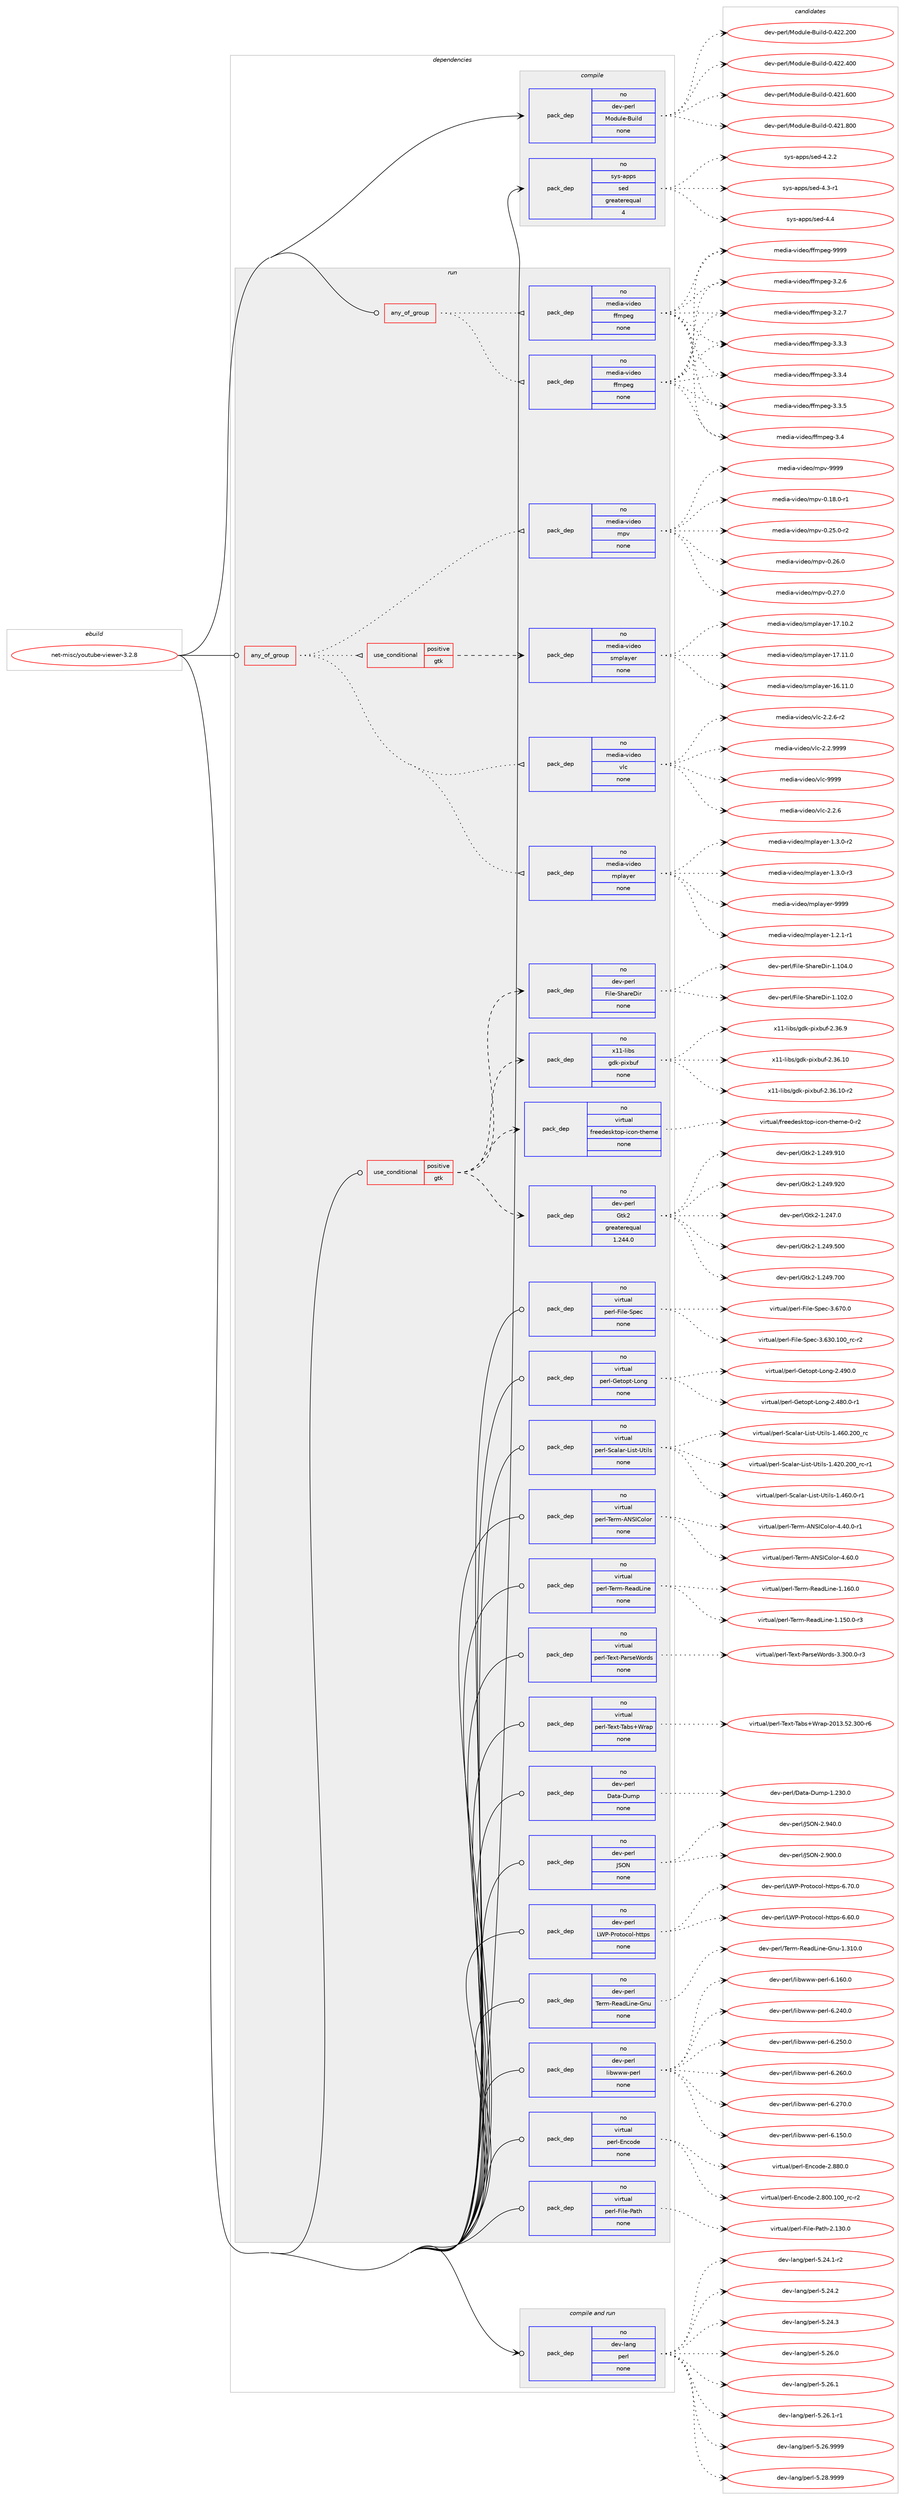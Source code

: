 digraph prolog {

# *************
# Graph options
# *************

newrank=true;
concentrate=true;
compound=true;
graph [rankdir=LR,fontname=Helvetica,fontsize=10,ranksep=1.5];#, ranksep=2.5, nodesep=0.2];
edge  [arrowhead=vee];
node  [fontname=Helvetica,fontsize=10];

# **********
# The ebuild
# **********

subgraph cluster_leftcol {
color=gray;
rank=same;
label=<<i>ebuild</i>>;
id [label="net-misc/youtube-viewer-3.2.8", color=red, width=4, href="../net-misc/youtube-viewer-3.2.8.svg"];
}

# ****************
# The dependencies
# ****************

subgraph cluster_midcol {
color=gray;
label=<<i>dependencies</i>>;
subgraph cluster_compile {
fillcolor="#eeeeee";
style=filled;
label=<<i>compile</i>>;
subgraph pack318049 {
dependency432390 [label=<<TABLE BORDER="0" CELLBORDER="1" CELLSPACING="0" CELLPADDING="4" WIDTH="220"><TR><TD ROWSPAN="6" CELLPADDING="30">pack_dep</TD></TR><TR><TD WIDTH="110">no</TD></TR><TR><TD>dev-perl</TD></TR><TR><TD>Module-Build</TD></TR><TR><TD>none</TD></TR><TR><TD></TD></TR></TABLE>>, shape=none, color=blue];
}
id:e -> dependency432390:w [weight=20,style="solid",arrowhead="vee"];
subgraph pack318050 {
dependency432391 [label=<<TABLE BORDER="0" CELLBORDER="1" CELLSPACING="0" CELLPADDING="4" WIDTH="220"><TR><TD ROWSPAN="6" CELLPADDING="30">pack_dep</TD></TR><TR><TD WIDTH="110">no</TD></TR><TR><TD>sys-apps</TD></TR><TR><TD>sed</TD></TR><TR><TD>greaterequal</TD></TR><TR><TD>4</TD></TR></TABLE>>, shape=none, color=blue];
}
id:e -> dependency432391:w [weight=20,style="solid",arrowhead="vee"];
}
subgraph cluster_compileandrun {
fillcolor="#eeeeee";
style=filled;
label=<<i>compile and run</i>>;
subgraph pack318051 {
dependency432392 [label=<<TABLE BORDER="0" CELLBORDER="1" CELLSPACING="0" CELLPADDING="4" WIDTH="220"><TR><TD ROWSPAN="6" CELLPADDING="30">pack_dep</TD></TR><TR><TD WIDTH="110">no</TD></TR><TR><TD>dev-lang</TD></TR><TR><TD>perl</TD></TR><TR><TD>none</TD></TR><TR><TD></TD></TR></TABLE>>, shape=none, color=blue];
}
id:e -> dependency432392:w [weight=20,style="solid",arrowhead="odotvee"];
}
subgraph cluster_run {
fillcolor="#eeeeee";
style=filled;
label=<<i>run</i>>;
subgraph any7194 {
dependency432393 [label=<<TABLE BORDER="0" CELLBORDER="1" CELLSPACING="0" CELLPADDING="4"><TR><TD CELLPADDING="10">any_of_group</TD></TR></TABLE>>, shape=none, color=red];subgraph pack318052 {
dependency432394 [label=<<TABLE BORDER="0" CELLBORDER="1" CELLSPACING="0" CELLPADDING="4" WIDTH="220"><TR><TD ROWSPAN="6" CELLPADDING="30">pack_dep</TD></TR><TR><TD WIDTH="110">no</TD></TR><TR><TD>media-video</TD></TR><TR><TD>ffmpeg</TD></TR><TR><TD>none</TD></TR><TR><TD></TD></TR></TABLE>>, shape=none, color=blue];
}
dependency432393:e -> dependency432394:w [weight=20,style="dotted",arrowhead="oinv"];
subgraph pack318053 {
dependency432395 [label=<<TABLE BORDER="0" CELLBORDER="1" CELLSPACING="0" CELLPADDING="4" WIDTH="220"><TR><TD ROWSPAN="6" CELLPADDING="30">pack_dep</TD></TR><TR><TD WIDTH="110">no</TD></TR><TR><TD>media-video</TD></TR><TR><TD>ffmpeg</TD></TR><TR><TD>none</TD></TR><TR><TD></TD></TR></TABLE>>, shape=none, color=blue];
}
dependency432393:e -> dependency432395:w [weight=20,style="dotted",arrowhead="oinv"];
}
id:e -> dependency432393:w [weight=20,style="solid",arrowhead="odot"];
subgraph any7195 {
dependency432396 [label=<<TABLE BORDER="0" CELLBORDER="1" CELLSPACING="0" CELLPADDING="4"><TR><TD CELLPADDING="10">any_of_group</TD></TR></TABLE>>, shape=none, color=red];subgraph pack318054 {
dependency432397 [label=<<TABLE BORDER="0" CELLBORDER="1" CELLSPACING="0" CELLPADDING="4" WIDTH="220"><TR><TD ROWSPAN="6" CELLPADDING="30">pack_dep</TD></TR><TR><TD WIDTH="110">no</TD></TR><TR><TD>media-video</TD></TR><TR><TD>mpv</TD></TR><TR><TD>none</TD></TR><TR><TD></TD></TR></TABLE>>, shape=none, color=blue];
}
dependency432396:e -> dependency432397:w [weight=20,style="dotted",arrowhead="oinv"];
subgraph pack318055 {
dependency432398 [label=<<TABLE BORDER="0" CELLBORDER="1" CELLSPACING="0" CELLPADDING="4" WIDTH="220"><TR><TD ROWSPAN="6" CELLPADDING="30">pack_dep</TD></TR><TR><TD WIDTH="110">no</TD></TR><TR><TD>media-video</TD></TR><TR><TD>mplayer</TD></TR><TR><TD>none</TD></TR><TR><TD></TD></TR></TABLE>>, shape=none, color=blue];
}
dependency432396:e -> dependency432398:w [weight=20,style="dotted",arrowhead="oinv"];
subgraph pack318056 {
dependency432399 [label=<<TABLE BORDER="0" CELLBORDER="1" CELLSPACING="0" CELLPADDING="4" WIDTH="220"><TR><TD ROWSPAN="6" CELLPADDING="30">pack_dep</TD></TR><TR><TD WIDTH="110">no</TD></TR><TR><TD>media-video</TD></TR><TR><TD>vlc</TD></TR><TR><TD>none</TD></TR><TR><TD></TD></TR></TABLE>>, shape=none, color=blue];
}
dependency432396:e -> dependency432399:w [weight=20,style="dotted",arrowhead="oinv"];
subgraph cond106916 {
dependency432400 [label=<<TABLE BORDER="0" CELLBORDER="1" CELLSPACING="0" CELLPADDING="4"><TR><TD ROWSPAN="3" CELLPADDING="10">use_conditional</TD></TR><TR><TD>positive</TD></TR><TR><TD>gtk</TD></TR></TABLE>>, shape=none, color=red];
subgraph pack318057 {
dependency432401 [label=<<TABLE BORDER="0" CELLBORDER="1" CELLSPACING="0" CELLPADDING="4" WIDTH="220"><TR><TD ROWSPAN="6" CELLPADDING="30">pack_dep</TD></TR><TR><TD WIDTH="110">no</TD></TR><TR><TD>media-video</TD></TR><TR><TD>smplayer</TD></TR><TR><TD>none</TD></TR><TR><TD></TD></TR></TABLE>>, shape=none, color=blue];
}
dependency432400:e -> dependency432401:w [weight=20,style="dashed",arrowhead="vee"];
}
dependency432396:e -> dependency432400:w [weight=20,style="dotted",arrowhead="oinv"];
}
id:e -> dependency432396:w [weight=20,style="solid",arrowhead="odot"];
subgraph cond106917 {
dependency432402 [label=<<TABLE BORDER="0" CELLBORDER="1" CELLSPACING="0" CELLPADDING="4"><TR><TD ROWSPAN="3" CELLPADDING="10">use_conditional</TD></TR><TR><TD>positive</TD></TR><TR><TD>gtk</TD></TR></TABLE>>, shape=none, color=red];
subgraph pack318058 {
dependency432403 [label=<<TABLE BORDER="0" CELLBORDER="1" CELLSPACING="0" CELLPADDING="4" WIDTH="220"><TR><TD ROWSPAN="6" CELLPADDING="30">pack_dep</TD></TR><TR><TD WIDTH="110">no</TD></TR><TR><TD>dev-perl</TD></TR><TR><TD>File-ShareDir</TD></TR><TR><TD>none</TD></TR><TR><TD></TD></TR></TABLE>>, shape=none, color=blue];
}
dependency432402:e -> dependency432403:w [weight=20,style="dashed",arrowhead="vee"];
subgraph pack318059 {
dependency432404 [label=<<TABLE BORDER="0" CELLBORDER="1" CELLSPACING="0" CELLPADDING="4" WIDTH="220"><TR><TD ROWSPAN="6" CELLPADDING="30">pack_dep</TD></TR><TR><TD WIDTH="110">no</TD></TR><TR><TD>dev-perl</TD></TR><TR><TD>Gtk2</TD></TR><TR><TD>greaterequal</TD></TR><TR><TD>1.244.0</TD></TR></TABLE>>, shape=none, color=blue];
}
dependency432402:e -> dependency432404:w [weight=20,style="dashed",arrowhead="vee"];
subgraph pack318060 {
dependency432405 [label=<<TABLE BORDER="0" CELLBORDER="1" CELLSPACING="0" CELLPADDING="4" WIDTH="220"><TR><TD ROWSPAN="6" CELLPADDING="30">pack_dep</TD></TR><TR><TD WIDTH="110">no</TD></TR><TR><TD>virtual</TD></TR><TR><TD>freedesktop-icon-theme</TD></TR><TR><TD>none</TD></TR><TR><TD></TD></TR></TABLE>>, shape=none, color=blue];
}
dependency432402:e -> dependency432405:w [weight=20,style="dashed",arrowhead="vee"];
subgraph pack318061 {
dependency432406 [label=<<TABLE BORDER="0" CELLBORDER="1" CELLSPACING="0" CELLPADDING="4" WIDTH="220"><TR><TD ROWSPAN="6" CELLPADDING="30">pack_dep</TD></TR><TR><TD WIDTH="110">no</TD></TR><TR><TD>x11-libs</TD></TR><TR><TD>gdk-pixbuf</TD></TR><TR><TD>none</TD></TR><TR><TD></TD></TR></TABLE>>, shape=none, color=blue];
}
dependency432402:e -> dependency432406:w [weight=20,style="dashed",arrowhead="vee"];
}
id:e -> dependency432402:w [weight=20,style="solid",arrowhead="odot"];
subgraph pack318062 {
dependency432407 [label=<<TABLE BORDER="0" CELLBORDER="1" CELLSPACING="0" CELLPADDING="4" WIDTH="220"><TR><TD ROWSPAN="6" CELLPADDING="30">pack_dep</TD></TR><TR><TD WIDTH="110">no</TD></TR><TR><TD>dev-perl</TD></TR><TR><TD>Data-Dump</TD></TR><TR><TD>none</TD></TR><TR><TD></TD></TR></TABLE>>, shape=none, color=blue];
}
id:e -> dependency432407:w [weight=20,style="solid",arrowhead="odot"];
subgraph pack318063 {
dependency432408 [label=<<TABLE BORDER="0" CELLBORDER="1" CELLSPACING="0" CELLPADDING="4" WIDTH="220"><TR><TD ROWSPAN="6" CELLPADDING="30">pack_dep</TD></TR><TR><TD WIDTH="110">no</TD></TR><TR><TD>dev-perl</TD></TR><TR><TD>JSON</TD></TR><TR><TD>none</TD></TR><TR><TD></TD></TR></TABLE>>, shape=none, color=blue];
}
id:e -> dependency432408:w [weight=20,style="solid",arrowhead="odot"];
subgraph pack318064 {
dependency432409 [label=<<TABLE BORDER="0" CELLBORDER="1" CELLSPACING="0" CELLPADDING="4" WIDTH="220"><TR><TD ROWSPAN="6" CELLPADDING="30">pack_dep</TD></TR><TR><TD WIDTH="110">no</TD></TR><TR><TD>dev-perl</TD></TR><TR><TD>LWP-Protocol-https</TD></TR><TR><TD>none</TD></TR><TR><TD></TD></TR></TABLE>>, shape=none, color=blue];
}
id:e -> dependency432409:w [weight=20,style="solid",arrowhead="odot"];
subgraph pack318065 {
dependency432410 [label=<<TABLE BORDER="0" CELLBORDER="1" CELLSPACING="0" CELLPADDING="4" WIDTH="220"><TR><TD ROWSPAN="6" CELLPADDING="30">pack_dep</TD></TR><TR><TD WIDTH="110">no</TD></TR><TR><TD>dev-perl</TD></TR><TR><TD>Term-ReadLine-Gnu</TD></TR><TR><TD>none</TD></TR><TR><TD></TD></TR></TABLE>>, shape=none, color=blue];
}
id:e -> dependency432410:w [weight=20,style="solid",arrowhead="odot"];
subgraph pack318066 {
dependency432411 [label=<<TABLE BORDER="0" CELLBORDER="1" CELLSPACING="0" CELLPADDING="4" WIDTH="220"><TR><TD ROWSPAN="6" CELLPADDING="30">pack_dep</TD></TR><TR><TD WIDTH="110">no</TD></TR><TR><TD>dev-perl</TD></TR><TR><TD>libwww-perl</TD></TR><TR><TD>none</TD></TR><TR><TD></TD></TR></TABLE>>, shape=none, color=blue];
}
id:e -> dependency432411:w [weight=20,style="solid",arrowhead="odot"];
subgraph pack318067 {
dependency432412 [label=<<TABLE BORDER="0" CELLBORDER="1" CELLSPACING="0" CELLPADDING="4" WIDTH="220"><TR><TD ROWSPAN="6" CELLPADDING="30">pack_dep</TD></TR><TR><TD WIDTH="110">no</TD></TR><TR><TD>virtual</TD></TR><TR><TD>perl-Encode</TD></TR><TR><TD>none</TD></TR><TR><TD></TD></TR></TABLE>>, shape=none, color=blue];
}
id:e -> dependency432412:w [weight=20,style="solid",arrowhead="odot"];
subgraph pack318068 {
dependency432413 [label=<<TABLE BORDER="0" CELLBORDER="1" CELLSPACING="0" CELLPADDING="4" WIDTH="220"><TR><TD ROWSPAN="6" CELLPADDING="30">pack_dep</TD></TR><TR><TD WIDTH="110">no</TD></TR><TR><TD>virtual</TD></TR><TR><TD>perl-File-Path</TD></TR><TR><TD>none</TD></TR><TR><TD></TD></TR></TABLE>>, shape=none, color=blue];
}
id:e -> dependency432413:w [weight=20,style="solid",arrowhead="odot"];
subgraph pack318069 {
dependency432414 [label=<<TABLE BORDER="0" CELLBORDER="1" CELLSPACING="0" CELLPADDING="4" WIDTH="220"><TR><TD ROWSPAN="6" CELLPADDING="30">pack_dep</TD></TR><TR><TD WIDTH="110">no</TD></TR><TR><TD>virtual</TD></TR><TR><TD>perl-File-Spec</TD></TR><TR><TD>none</TD></TR><TR><TD></TD></TR></TABLE>>, shape=none, color=blue];
}
id:e -> dependency432414:w [weight=20,style="solid",arrowhead="odot"];
subgraph pack318070 {
dependency432415 [label=<<TABLE BORDER="0" CELLBORDER="1" CELLSPACING="0" CELLPADDING="4" WIDTH="220"><TR><TD ROWSPAN="6" CELLPADDING="30">pack_dep</TD></TR><TR><TD WIDTH="110">no</TD></TR><TR><TD>virtual</TD></TR><TR><TD>perl-Getopt-Long</TD></TR><TR><TD>none</TD></TR><TR><TD></TD></TR></TABLE>>, shape=none, color=blue];
}
id:e -> dependency432415:w [weight=20,style="solid",arrowhead="odot"];
subgraph pack318071 {
dependency432416 [label=<<TABLE BORDER="0" CELLBORDER="1" CELLSPACING="0" CELLPADDING="4" WIDTH="220"><TR><TD ROWSPAN="6" CELLPADDING="30">pack_dep</TD></TR><TR><TD WIDTH="110">no</TD></TR><TR><TD>virtual</TD></TR><TR><TD>perl-Scalar-List-Utils</TD></TR><TR><TD>none</TD></TR><TR><TD></TD></TR></TABLE>>, shape=none, color=blue];
}
id:e -> dependency432416:w [weight=20,style="solid",arrowhead="odot"];
subgraph pack318072 {
dependency432417 [label=<<TABLE BORDER="0" CELLBORDER="1" CELLSPACING="0" CELLPADDING="4" WIDTH="220"><TR><TD ROWSPAN="6" CELLPADDING="30">pack_dep</TD></TR><TR><TD WIDTH="110">no</TD></TR><TR><TD>virtual</TD></TR><TR><TD>perl-Term-ANSIColor</TD></TR><TR><TD>none</TD></TR><TR><TD></TD></TR></TABLE>>, shape=none, color=blue];
}
id:e -> dependency432417:w [weight=20,style="solid",arrowhead="odot"];
subgraph pack318073 {
dependency432418 [label=<<TABLE BORDER="0" CELLBORDER="1" CELLSPACING="0" CELLPADDING="4" WIDTH="220"><TR><TD ROWSPAN="6" CELLPADDING="30">pack_dep</TD></TR><TR><TD WIDTH="110">no</TD></TR><TR><TD>virtual</TD></TR><TR><TD>perl-Term-ReadLine</TD></TR><TR><TD>none</TD></TR><TR><TD></TD></TR></TABLE>>, shape=none, color=blue];
}
id:e -> dependency432418:w [weight=20,style="solid",arrowhead="odot"];
subgraph pack318074 {
dependency432419 [label=<<TABLE BORDER="0" CELLBORDER="1" CELLSPACING="0" CELLPADDING="4" WIDTH="220"><TR><TD ROWSPAN="6" CELLPADDING="30">pack_dep</TD></TR><TR><TD WIDTH="110">no</TD></TR><TR><TD>virtual</TD></TR><TR><TD>perl-Text-ParseWords</TD></TR><TR><TD>none</TD></TR><TR><TD></TD></TR></TABLE>>, shape=none, color=blue];
}
id:e -> dependency432419:w [weight=20,style="solid",arrowhead="odot"];
subgraph pack318075 {
dependency432420 [label=<<TABLE BORDER="0" CELLBORDER="1" CELLSPACING="0" CELLPADDING="4" WIDTH="220"><TR><TD ROWSPAN="6" CELLPADDING="30">pack_dep</TD></TR><TR><TD WIDTH="110">no</TD></TR><TR><TD>virtual</TD></TR><TR><TD>perl-Text-Tabs+Wrap</TD></TR><TR><TD>none</TD></TR><TR><TD></TD></TR></TABLE>>, shape=none, color=blue];
}
id:e -> dependency432420:w [weight=20,style="solid",arrowhead="odot"];
}
}

# **************
# The candidates
# **************

subgraph cluster_choices {
rank=same;
color=gray;
label=<<i>candidates</i>>;

subgraph choice318049 {
color=black;
nodesep=1;
choice100101118451121011141084777111100117108101456611710510810045484652504946544848 [label="dev-perl/Module-Build-0.421.600", color=red, width=4,href="../dev-perl/Module-Build-0.421.600.svg"];
choice100101118451121011141084777111100117108101456611710510810045484652504946564848 [label="dev-perl/Module-Build-0.421.800", color=red, width=4,href="../dev-perl/Module-Build-0.421.800.svg"];
choice100101118451121011141084777111100117108101456611710510810045484652505046504848 [label="dev-perl/Module-Build-0.422.200", color=red, width=4,href="../dev-perl/Module-Build-0.422.200.svg"];
choice100101118451121011141084777111100117108101456611710510810045484652505046524848 [label="dev-perl/Module-Build-0.422.400", color=red, width=4,href="../dev-perl/Module-Build-0.422.400.svg"];
dependency432390:e -> choice100101118451121011141084777111100117108101456611710510810045484652504946544848:w [style=dotted,weight="100"];
dependency432390:e -> choice100101118451121011141084777111100117108101456611710510810045484652504946564848:w [style=dotted,weight="100"];
dependency432390:e -> choice100101118451121011141084777111100117108101456611710510810045484652505046504848:w [style=dotted,weight="100"];
dependency432390:e -> choice100101118451121011141084777111100117108101456611710510810045484652505046524848:w [style=dotted,weight="100"];
}
subgraph choice318050 {
color=black;
nodesep=1;
choice115121115459711211211547115101100455246504650 [label="sys-apps/sed-4.2.2", color=red, width=4,href="../sys-apps/sed-4.2.2.svg"];
choice115121115459711211211547115101100455246514511449 [label="sys-apps/sed-4.3-r1", color=red, width=4,href="../sys-apps/sed-4.3-r1.svg"];
choice11512111545971121121154711510110045524652 [label="sys-apps/sed-4.4", color=red, width=4,href="../sys-apps/sed-4.4.svg"];
dependency432391:e -> choice115121115459711211211547115101100455246504650:w [style=dotted,weight="100"];
dependency432391:e -> choice115121115459711211211547115101100455246514511449:w [style=dotted,weight="100"];
dependency432391:e -> choice11512111545971121121154711510110045524652:w [style=dotted,weight="100"];
}
subgraph choice318051 {
color=black;
nodesep=1;
choice100101118451089711010347112101114108455346505246494511450 [label="dev-lang/perl-5.24.1-r2", color=red, width=4,href="../dev-lang/perl-5.24.1-r2.svg"];
choice10010111845108971101034711210111410845534650524650 [label="dev-lang/perl-5.24.2", color=red, width=4,href="../dev-lang/perl-5.24.2.svg"];
choice10010111845108971101034711210111410845534650524651 [label="dev-lang/perl-5.24.3", color=red, width=4,href="../dev-lang/perl-5.24.3.svg"];
choice10010111845108971101034711210111410845534650544648 [label="dev-lang/perl-5.26.0", color=red, width=4,href="../dev-lang/perl-5.26.0.svg"];
choice10010111845108971101034711210111410845534650544649 [label="dev-lang/perl-5.26.1", color=red, width=4,href="../dev-lang/perl-5.26.1.svg"];
choice100101118451089711010347112101114108455346505446494511449 [label="dev-lang/perl-5.26.1-r1", color=red, width=4,href="../dev-lang/perl-5.26.1-r1.svg"];
choice10010111845108971101034711210111410845534650544657575757 [label="dev-lang/perl-5.26.9999", color=red, width=4,href="../dev-lang/perl-5.26.9999.svg"];
choice10010111845108971101034711210111410845534650564657575757 [label="dev-lang/perl-5.28.9999", color=red, width=4,href="../dev-lang/perl-5.28.9999.svg"];
dependency432392:e -> choice100101118451089711010347112101114108455346505246494511450:w [style=dotted,weight="100"];
dependency432392:e -> choice10010111845108971101034711210111410845534650524650:w [style=dotted,weight="100"];
dependency432392:e -> choice10010111845108971101034711210111410845534650524651:w [style=dotted,weight="100"];
dependency432392:e -> choice10010111845108971101034711210111410845534650544648:w [style=dotted,weight="100"];
dependency432392:e -> choice10010111845108971101034711210111410845534650544649:w [style=dotted,weight="100"];
dependency432392:e -> choice100101118451089711010347112101114108455346505446494511449:w [style=dotted,weight="100"];
dependency432392:e -> choice10010111845108971101034711210111410845534650544657575757:w [style=dotted,weight="100"];
dependency432392:e -> choice10010111845108971101034711210111410845534650564657575757:w [style=dotted,weight="100"];
}
subgraph choice318052 {
color=black;
nodesep=1;
choice109101100105974511810510010111147102102109112101103455146504654 [label="media-video/ffmpeg-3.2.6", color=red, width=4,href="../media-video/ffmpeg-3.2.6.svg"];
choice109101100105974511810510010111147102102109112101103455146504655 [label="media-video/ffmpeg-3.2.7", color=red, width=4,href="../media-video/ffmpeg-3.2.7.svg"];
choice109101100105974511810510010111147102102109112101103455146514651 [label="media-video/ffmpeg-3.3.3", color=red, width=4,href="../media-video/ffmpeg-3.3.3.svg"];
choice109101100105974511810510010111147102102109112101103455146514652 [label="media-video/ffmpeg-3.3.4", color=red, width=4,href="../media-video/ffmpeg-3.3.4.svg"];
choice109101100105974511810510010111147102102109112101103455146514653 [label="media-video/ffmpeg-3.3.5", color=red, width=4,href="../media-video/ffmpeg-3.3.5.svg"];
choice10910110010597451181051001011114710210210911210110345514652 [label="media-video/ffmpeg-3.4", color=red, width=4,href="../media-video/ffmpeg-3.4.svg"];
choice1091011001059745118105100101111471021021091121011034557575757 [label="media-video/ffmpeg-9999", color=red, width=4,href="../media-video/ffmpeg-9999.svg"];
dependency432394:e -> choice109101100105974511810510010111147102102109112101103455146504654:w [style=dotted,weight="100"];
dependency432394:e -> choice109101100105974511810510010111147102102109112101103455146504655:w [style=dotted,weight="100"];
dependency432394:e -> choice109101100105974511810510010111147102102109112101103455146514651:w [style=dotted,weight="100"];
dependency432394:e -> choice109101100105974511810510010111147102102109112101103455146514652:w [style=dotted,weight="100"];
dependency432394:e -> choice109101100105974511810510010111147102102109112101103455146514653:w [style=dotted,weight="100"];
dependency432394:e -> choice10910110010597451181051001011114710210210911210110345514652:w [style=dotted,weight="100"];
dependency432394:e -> choice1091011001059745118105100101111471021021091121011034557575757:w [style=dotted,weight="100"];
}
subgraph choice318053 {
color=black;
nodesep=1;
choice109101100105974511810510010111147102102109112101103455146504654 [label="media-video/ffmpeg-3.2.6", color=red, width=4,href="../media-video/ffmpeg-3.2.6.svg"];
choice109101100105974511810510010111147102102109112101103455146504655 [label="media-video/ffmpeg-3.2.7", color=red, width=4,href="../media-video/ffmpeg-3.2.7.svg"];
choice109101100105974511810510010111147102102109112101103455146514651 [label="media-video/ffmpeg-3.3.3", color=red, width=4,href="../media-video/ffmpeg-3.3.3.svg"];
choice109101100105974511810510010111147102102109112101103455146514652 [label="media-video/ffmpeg-3.3.4", color=red, width=4,href="../media-video/ffmpeg-3.3.4.svg"];
choice109101100105974511810510010111147102102109112101103455146514653 [label="media-video/ffmpeg-3.3.5", color=red, width=4,href="../media-video/ffmpeg-3.3.5.svg"];
choice10910110010597451181051001011114710210210911210110345514652 [label="media-video/ffmpeg-3.4", color=red, width=4,href="../media-video/ffmpeg-3.4.svg"];
choice1091011001059745118105100101111471021021091121011034557575757 [label="media-video/ffmpeg-9999", color=red, width=4,href="../media-video/ffmpeg-9999.svg"];
dependency432395:e -> choice109101100105974511810510010111147102102109112101103455146504654:w [style=dotted,weight="100"];
dependency432395:e -> choice109101100105974511810510010111147102102109112101103455146504655:w [style=dotted,weight="100"];
dependency432395:e -> choice109101100105974511810510010111147102102109112101103455146514651:w [style=dotted,weight="100"];
dependency432395:e -> choice109101100105974511810510010111147102102109112101103455146514652:w [style=dotted,weight="100"];
dependency432395:e -> choice109101100105974511810510010111147102102109112101103455146514653:w [style=dotted,weight="100"];
dependency432395:e -> choice10910110010597451181051001011114710210210911210110345514652:w [style=dotted,weight="100"];
dependency432395:e -> choice1091011001059745118105100101111471021021091121011034557575757:w [style=dotted,weight="100"];
}
subgraph choice318054 {
color=black;
nodesep=1;
choice109101100105974511810510010111147109112118454846495646484511449 [label="media-video/mpv-0.18.0-r1", color=red, width=4,href="../media-video/mpv-0.18.0-r1.svg"];
choice109101100105974511810510010111147109112118454846505346484511450 [label="media-video/mpv-0.25.0-r2", color=red, width=4,href="../media-video/mpv-0.25.0-r2.svg"];
choice10910110010597451181051001011114710911211845484650544648 [label="media-video/mpv-0.26.0", color=red, width=4,href="../media-video/mpv-0.26.0.svg"];
choice10910110010597451181051001011114710911211845484650554648 [label="media-video/mpv-0.27.0", color=red, width=4,href="../media-video/mpv-0.27.0.svg"];
choice1091011001059745118105100101111471091121184557575757 [label="media-video/mpv-9999", color=red, width=4,href="../media-video/mpv-9999.svg"];
dependency432397:e -> choice109101100105974511810510010111147109112118454846495646484511449:w [style=dotted,weight="100"];
dependency432397:e -> choice109101100105974511810510010111147109112118454846505346484511450:w [style=dotted,weight="100"];
dependency432397:e -> choice10910110010597451181051001011114710911211845484650544648:w [style=dotted,weight="100"];
dependency432397:e -> choice10910110010597451181051001011114710911211845484650554648:w [style=dotted,weight="100"];
dependency432397:e -> choice1091011001059745118105100101111471091121184557575757:w [style=dotted,weight="100"];
}
subgraph choice318055 {
color=black;
nodesep=1;
choice109101100105974511810510010111147109112108971211011144549465046494511449 [label="media-video/mplayer-1.2.1-r1", color=red, width=4,href="../media-video/mplayer-1.2.1-r1.svg"];
choice109101100105974511810510010111147109112108971211011144549465146484511450 [label="media-video/mplayer-1.3.0-r2", color=red, width=4,href="../media-video/mplayer-1.3.0-r2.svg"];
choice109101100105974511810510010111147109112108971211011144549465146484511451 [label="media-video/mplayer-1.3.0-r3", color=red, width=4,href="../media-video/mplayer-1.3.0-r3.svg"];
choice109101100105974511810510010111147109112108971211011144557575757 [label="media-video/mplayer-9999", color=red, width=4,href="../media-video/mplayer-9999.svg"];
dependency432398:e -> choice109101100105974511810510010111147109112108971211011144549465046494511449:w [style=dotted,weight="100"];
dependency432398:e -> choice109101100105974511810510010111147109112108971211011144549465146484511450:w [style=dotted,weight="100"];
dependency432398:e -> choice109101100105974511810510010111147109112108971211011144549465146484511451:w [style=dotted,weight="100"];
dependency432398:e -> choice109101100105974511810510010111147109112108971211011144557575757:w [style=dotted,weight="100"];
}
subgraph choice318056 {
color=black;
nodesep=1;
choice10910110010597451181051001011114711810899455046504654 [label="media-video/vlc-2.2.6", color=red, width=4,href="../media-video/vlc-2.2.6.svg"];
choice109101100105974511810510010111147118108994550465046544511450 [label="media-video/vlc-2.2.6-r2", color=red, width=4,href="../media-video/vlc-2.2.6-r2.svg"];
choice10910110010597451181051001011114711810899455046504657575757 [label="media-video/vlc-2.2.9999", color=red, width=4,href="../media-video/vlc-2.2.9999.svg"];
choice109101100105974511810510010111147118108994557575757 [label="media-video/vlc-9999", color=red, width=4,href="../media-video/vlc-9999.svg"];
dependency432399:e -> choice10910110010597451181051001011114711810899455046504654:w [style=dotted,weight="100"];
dependency432399:e -> choice109101100105974511810510010111147118108994550465046544511450:w [style=dotted,weight="100"];
dependency432399:e -> choice10910110010597451181051001011114711810899455046504657575757:w [style=dotted,weight="100"];
dependency432399:e -> choice109101100105974511810510010111147118108994557575757:w [style=dotted,weight="100"];
}
subgraph choice318057 {
color=black;
nodesep=1;
choice109101100105974511810510010111147115109112108971211011144549544649494648 [label="media-video/smplayer-16.11.0", color=red, width=4,href="../media-video/smplayer-16.11.0.svg"];
choice109101100105974511810510010111147115109112108971211011144549554649484650 [label="media-video/smplayer-17.10.2", color=red, width=4,href="../media-video/smplayer-17.10.2.svg"];
choice109101100105974511810510010111147115109112108971211011144549554649494648 [label="media-video/smplayer-17.11.0", color=red, width=4,href="../media-video/smplayer-17.11.0.svg"];
dependency432401:e -> choice109101100105974511810510010111147115109112108971211011144549544649494648:w [style=dotted,weight="100"];
dependency432401:e -> choice109101100105974511810510010111147115109112108971211011144549554649484650:w [style=dotted,weight="100"];
dependency432401:e -> choice109101100105974511810510010111147115109112108971211011144549554649494648:w [style=dotted,weight="100"];
}
subgraph choice318058 {
color=black;
nodesep=1;
choice100101118451121011141084770105108101458310497114101681051144549464948504648 [label="dev-perl/File-ShareDir-1.102.0", color=red, width=4,href="../dev-perl/File-ShareDir-1.102.0.svg"];
choice100101118451121011141084770105108101458310497114101681051144549464948524648 [label="dev-perl/File-ShareDir-1.104.0", color=red, width=4,href="../dev-perl/File-ShareDir-1.104.0.svg"];
dependency432403:e -> choice100101118451121011141084770105108101458310497114101681051144549464948504648:w [style=dotted,weight="100"];
dependency432403:e -> choice100101118451121011141084770105108101458310497114101681051144549464948524648:w [style=dotted,weight="100"];
}
subgraph choice318059 {
color=black;
nodesep=1;
choice100101118451121011141084771116107504549465052554648 [label="dev-perl/Gtk2-1.247.0", color=red, width=4,href="../dev-perl/Gtk2-1.247.0.svg"];
choice1001011184511210111410847711161075045494650525746534848 [label="dev-perl/Gtk2-1.249.500", color=red, width=4,href="../dev-perl/Gtk2-1.249.500.svg"];
choice1001011184511210111410847711161075045494650525746554848 [label="dev-perl/Gtk2-1.249.700", color=red, width=4,href="../dev-perl/Gtk2-1.249.700.svg"];
choice1001011184511210111410847711161075045494650525746574948 [label="dev-perl/Gtk2-1.249.910", color=red, width=4,href="../dev-perl/Gtk2-1.249.910.svg"];
choice1001011184511210111410847711161075045494650525746575048 [label="dev-perl/Gtk2-1.249.920", color=red, width=4,href="../dev-perl/Gtk2-1.249.920.svg"];
dependency432404:e -> choice100101118451121011141084771116107504549465052554648:w [style=dotted,weight="100"];
dependency432404:e -> choice1001011184511210111410847711161075045494650525746534848:w [style=dotted,weight="100"];
dependency432404:e -> choice1001011184511210111410847711161075045494650525746554848:w [style=dotted,weight="100"];
dependency432404:e -> choice1001011184511210111410847711161075045494650525746574948:w [style=dotted,weight="100"];
dependency432404:e -> choice1001011184511210111410847711161075045494650525746575048:w [style=dotted,weight="100"];
}
subgraph choice318060 {
color=black;
nodesep=1;
choice118105114116117971084710211410110110010111510711611111245105991111104511610410110910145484511450 [label="virtual/freedesktop-icon-theme-0-r2", color=red, width=4,href="../virtual/freedesktop-icon-theme-0-r2.svg"];
dependency432405:e -> choice118105114116117971084710211410110110010111510711611111245105991111104511610410110910145484511450:w [style=dotted,weight="100"];
}
subgraph choice318061 {
color=black;
nodesep=1;
choice120494945108105981154710310010745112105120981171024550465154464948 [label="x11-libs/gdk-pixbuf-2.36.10", color=red, width=4,href="../x11-libs/gdk-pixbuf-2.36.10.svg"];
choice1204949451081059811547103100107451121051209811710245504651544649484511450 [label="x11-libs/gdk-pixbuf-2.36.10-r2", color=red, width=4,href="../x11-libs/gdk-pixbuf-2.36.10-r2.svg"];
choice1204949451081059811547103100107451121051209811710245504651544657 [label="x11-libs/gdk-pixbuf-2.36.9", color=red, width=4,href="../x11-libs/gdk-pixbuf-2.36.9.svg"];
dependency432406:e -> choice120494945108105981154710310010745112105120981171024550465154464948:w [style=dotted,weight="100"];
dependency432406:e -> choice1204949451081059811547103100107451121051209811710245504651544649484511450:w [style=dotted,weight="100"];
dependency432406:e -> choice1204949451081059811547103100107451121051209811710245504651544657:w [style=dotted,weight="100"];
}
subgraph choice318062 {
color=black;
nodesep=1;
choice100101118451121011141084768971169745681171091124549465051484648 [label="dev-perl/Data-Dump-1.230.0", color=red, width=4,href="../dev-perl/Data-Dump-1.230.0.svg"];
dependency432407:e -> choice100101118451121011141084768971169745681171091124549465051484648:w [style=dotted,weight="100"];
}
subgraph choice318063 {
color=black;
nodesep=1;
choice1001011184511210111410847748379784550465748484648 [label="dev-perl/JSON-2.900.0", color=red, width=4,href="../dev-perl/JSON-2.900.0.svg"];
choice1001011184511210111410847748379784550465752484648 [label="dev-perl/JSON-2.940.0", color=red, width=4,href="../dev-perl/JSON-2.940.0.svg"];
dependency432408:e -> choice1001011184511210111410847748379784550465748484648:w [style=dotted,weight="100"];
dependency432408:e -> choice1001011184511210111410847748379784550465752484648:w [style=dotted,weight="100"];
}
subgraph choice318064 {
color=black;
nodesep=1;
choice10010111845112101114108477687804580114111116111991111084510411611611211545544654484648 [label="dev-perl/LWP-Protocol-https-6.60.0", color=red, width=4,href="../dev-perl/LWP-Protocol-https-6.60.0.svg"];
choice10010111845112101114108477687804580114111116111991111084510411611611211545544655484648 [label="dev-perl/LWP-Protocol-https-6.70.0", color=red, width=4,href="../dev-perl/LWP-Protocol-https-6.70.0.svg"];
dependency432409:e -> choice10010111845112101114108477687804580114111116111991111084510411611611211545544654484648:w [style=dotted,weight="100"];
dependency432409:e -> choice10010111845112101114108477687804580114111116111991111084510411611611211545544655484648:w [style=dotted,weight="100"];
}
subgraph choice318065 {
color=black;
nodesep=1;
choice1001011184511210111410847841011141094582101971007610511010145711101174549465149484648 [label="dev-perl/Term-ReadLine-Gnu-1.310.0", color=red, width=4,href="../dev-perl/Term-ReadLine-Gnu-1.310.0.svg"];
dependency432410:e -> choice1001011184511210111410847841011141094582101971007610511010145711101174549465149484648:w [style=dotted,weight="100"];
}
subgraph choice318066 {
color=black;
nodesep=1;
choice100101118451121011141084710810598119119119451121011141084554464953484648 [label="dev-perl/libwww-perl-6.150.0", color=red, width=4,href="../dev-perl/libwww-perl-6.150.0.svg"];
choice100101118451121011141084710810598119119119451121011141084554464954484648 [label="dev-perl/libwww-perl-6.160.0", color=red, width=4,href="../dev-perl/libwww-perl-6.160.0.svg"];
choice100101118451121011141084710810598119119119451121011141084554465052484648 [label="dev-perl/libwww-perl-6.240.0", color=red, width=4,href="../dev-perl/libwww-perl-6.240.0.svg"];
choice100101118451121011141084710810598119119119451121011141084554465053484648 [label="dev-perl/libwww-perl-6.250.0", color=red, width=4,href="../dev-perl/libwww-perl-6.250.0.svg"];
choice100101118451121011141084710810598119119119451121011141084554465054484648 [label="dev-perl/libwww-perl-6.260.0", color=red, width=4,href="../dev-perl/libwww-perl-6.260.0.svg"];
choice100101118451121011141084710810598119119119451121011141084554465055484648 [label="dev-perl/libwww-perl-6.270.0", color=red, width=4,href="../dev-perl/libwww-perl-6.270.0.svg"];
dependency432411:e -> choice100101118451121011141084710810598119119119451121011141084554464953484648:w [style=dotted,weight="100"];
dependency432411:e -> choice100101118451121011141084710810598119119119451121011141084554464954484648:w [style=dotted,weight="100"];
dependency432411:e -> choice100101118451121011141084710810598119119119451121011141084554465052484648:w [style=dotted,weight="100"];
dependency432411:e -> choice100101118451121011141084710810598119119119451121011141084554465053484648:w [style=dotted,weight="100"];
dependency432411:e -> choice100101118451121011141084710810598119119119451121011141084554465054484648:w [style=dotted,weight="100"];
dependency432411:e -> choice100101118451121011141084710810598119119119451121011141084554465055484648:w [style=dotted,weight="100"];
}
subgraph choice318067 {
color=black;
nodesep=1;
choice11810511411611797108471121011141084569110991111001014550465648484649484895114994511450 [label="virtual/perl-Encode-2.800.100_rc-r2", color=red, width=4,href="../virtual/perl-Encode-2.800.100_rc-r2.svg"];
choice11810511411611797108471121011141084569110991111001014550465656484648 [label="virtual/perl-Encode-2.880.0", color=red, width=4,href="../virtual/perl-Encode-2.880.0.svg"];
dependency432412:e -> choice11810511411611797108471121011141084569110991111001014550465648484649484895114994511450:w [style=dotted,weight="100"];
dependency432412:e -> choice11810511411611797108471121011141084569110991111001014550465656484648:w [style=dotted,weight="100"];
}
subgraph choice318068 {
color=black;
nodesep=1;
choice118105114116117971084711210111410845701051081014580971161044550464951484648 [label="virtual/perl-File-Path-2.130.0", color=red, width=4,href="../virtual/perl-File-Path-2.130.0.svg"];
dependency432413:e -> choice118105114116117971084711210111410845701051081014580971161044550464951484648:w [style=dotted,weight="100"];
}
subgraph choice318069 {
color=black;
nodesep=1;
choice118105114116117971084711210111410845701051081014583112101994551465451484649484895114994511450 [label="virtual/perl-File-Spec-3.630.100_rc-r2", color=red, width=4,href="../virtual/perl-File-Spec-3.630.100_rc-r2.svg"];
choice118105114116117971084711210111410845701051081014583112101994551465455484648 [label="virtual/perl-File-Spec-3.670.0", color=red, width=4,href="../virtual/perl-File-Spec-3.670.0.svg"];
dependency432414:e -> choice118105114116117971084711210111410845701051081014583112101994551465451484649484895114994511450:w [style=dotted,weight="100"];
dependency432414:e -> choice118105114116117971084711210111410845701051081014583112101994551465455484648:w [style=dotted,weight="100"];
}
subgraph choice318070 {
color=black;
nodesep=1;
choice11810511411611797108471121011141084571101116111112116457611111010345504652564846484511449 [label="virtual/perl-Getopt-Long-2.480.0-r1", color=red, width=4,href="../virtual/perl-Getopt-Long-2.480.0-r1.svg"];
choice1181051141161179710847112101114108457110111611111211645761111101034550465257484648 [label="virtual/perl-Getopt-Long-2.490.0", color=red, width=4,href="../virtual/perl-Getopt-Long-2.490.0.svg"];
dependency432415:e -> choice11810511411611797108471121011141084571101116111112116457611111010345504652564846484511449:w [style=dotted,weight="100"];
dependency432415:e -> choice1181051141161179710847112101114108457110111611111211645761111101034550465257484648:w [style=dotted,weight="100"];
}
subgraph choice318071 {
color=black;
nodesep=1;
choice11810511411611797108471121011141084583999710897114457610511511645851161051081154549465250484650484895114994511449 [label="virtual/perl-Scalar-List-Utils-1.420.200_rc-r1", color=red, width=4,href="../virtual/perl-Scalar-List-Utils-1.420.200_rc-r1.svg"];
choice118105114116117971084711210111410845839997108971144576105115116458511610510811545494652544846484511449 [label="virtual/perl-Scalar-List-Utils-1.460.0-r1", color=red, width=4,href="../virtual/perl-Scalar-List-Utils-1.460.0-r1.svg"];
choice1181051141161179710847112101114108458399971089711445761051151164585116105108115454946525448465048489511499 [label="virtual/perl-Scalar-List-Utils-1.460.200_rc", color=red, width=4,href="../virtual/perl-Scalar-List-Utils-1.460.200_rc.svg"];
dependency432416:e -> choice11810511411611797108471121011141084583999710897114457610511511645851161051081154549465250484650484895114994511449:w [style=dotted,weight="100"];
dependency432416:e -> choice118105114116117971084711210111410845839997108971144576105115116458511610510811545494652544846484511449:w [style=dotted,weight="100"];
dependency432416:e -> choice1181051141161179710847112101114108458399971089711445761051151164585116105108115454946525448465048489511499:w [style=dotted,weight="100"];
}
subgraph choice318072 {
color=black;
nodesep=1;
choice11810511411611797108471121011141084584101114109456578837367111108111114455246524846484511449 [label="virtual/perl-Term-ANSIColor-4.40.0-r1", color=red, width=4,href="../virtual/perl-Term-ANSIColor-4.40.0-r1.svg"];
choice1181051141161179710847112101114108458410111410945657883736711110811111445524654484648 [label="virtual/perl-Term-ANSIColor-4.60.0", color=red, width=4,href="../virtual/perl-Term-ANSIColor-4.60.0.svg"];
dependency432417:e -> choice11810511411611797108471121011141084584101114109456578837367111108111114455246524846484511449:w [style=dotted,weight="100"];
dependency432417:e -> choice1181051141161179710847112101114108458410111410945657883736711110811111445524654484648:w [style=dotted,weight="100"];
}
subgraph choice318073 {
color=black;
nodesep=1;
choice118105114116117971084711210111410845841011141094582101971007610511010145494649534846484511451 [label="virtual/perl-Term-ReadLine-1.150.0-r3", color=red, width=4,href="../virtual/perl-Term-ReadLine-1.150.0-r3.svg"];
choice11810511411611797108471121011141084584101114109458210197100761051101014549464954484648 [label="virtual/perl-Term-ReadLine-1.160.0", color=red, width=4,href="../virtual/perl-Term-ReadLine-1.160.0.svg"];
dependency432418:e -> choice118105114116117971084711210111410845841011141094582101971007610511010145494649534846484511451:w [style=dotted,weight="100"];
dependency432418:e -> choice11810511411611797108471121011141084584101114109458210197100761051101014549464954484648:w [style=dotted,weight="100"];
}
subgraph choice318074 {
color=black;
nodesep=1;
choice118105114116117971084711210111410845841011201164580971141151018711111410011545514651484846484511451 [label="virtual/perl-Text-ParseWords-3.300.0-r3", color=red, width=4,href="../virtual/perl-Text-ParseWords-3.300.0-r3.svg"];
dependency432419:e -> choice118105114116117971084711210111410845841011201164580971141151018711111410011545514651484846484511451:w [style=dotted,weight="100"];
}
subgraph choice318075 {
color=black;
nodesep=1;
choice11810511411611797108471121011141084584101120116458497981154387114971124550484951465350465148484511454 [label="virtual/perl-Text-Tabs+Wrap-2013.52.300-r6", color=red, width=4,href="../virtual/perl-Text-Tabs+Wrap-2013.52.300-r6.svg"];
dependency432420:e -> choice11810511411611797108471121011141084584101120116458497981154387114971124550484951465350465148484511454:w [style=dotted,weight="100"];
}
}

}
